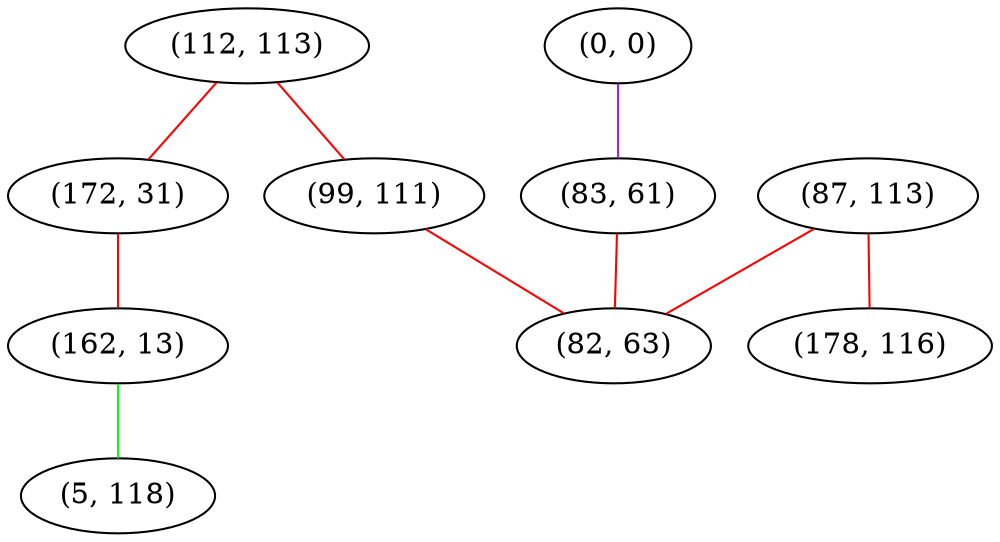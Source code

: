 graph "" {
"(112, 113)";
"(99, 111)";
"(0, 0)";
"(87, 113)";
"(83, 61)";
"(172, 31)";
"(82, 63)";
"(162, 13)";
"(5, 118)";
"(178, 116)";
"(112, 113)" -- "(99, 111)"  [color=red, key=0, weight=1];
"(112, 113)" -- "(172, 31)"  [color=red, key=0, weight=1];
"(99, 111)" -- "(82, 63)"  [color=red, key=0, weight=1];
"(0, 0)" -- "(83, 61)"  [color=purple, key=0, weight=4];
"(87, 113)" -- "(82, 63)"  [color=red, key=0, weight=1];
"(87, 113)" -- "(178, 116)"  [color=red, key=0, weight=1];
"(83, 61)" -- "(82, 63)"  [color=red, key=0, weight=1];
"(172, 31)" -- "(162, 13)"  [color=red, key=0, weight=1];
"(162, 13)" -- "(5, 118)"  [color=green, key=0, weight=2];
}
